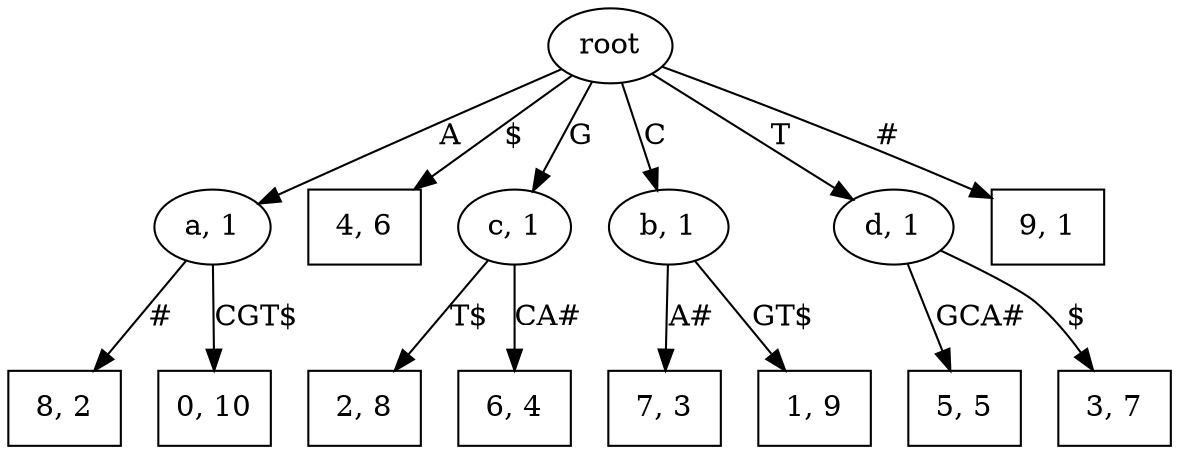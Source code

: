 digraph {
	"7, 3" [shape=box]
	"8, 2" [shape=box]
	"2, 8" [shape=box]
	"5, 5" [shape=box]
	"a, 1"
	"3, 7" [shape=box]
	root
	"6, 4" [shape=box]
	"1, 9" [shape=box]
	"0, 10" [shape=box]
	"4, 6" [shape=box]
	"c, 1"
	"b, 1"
	"d, 1"
	"9, 1" [shape=box]
	"b, 1" -> "7, 3" [label="A#"]
	root -> "c, 1" [label=G]
	"a, 1" -> "8, 2" [label="#"]
	"a, 1" -> "0, 10" [label="CGT$"]
	root -> "b, 1" [label=C]
	"d, 1" -> "3, 7" [label="$"]
	root -> "a, 1" [label=A]
	"c, 1" -> "6, 4" [label="CA#"]
	"d, 1" -> "5, 5" [label="GCA#"]
	root -> "d, 1" [label=T]
	"c, 1" -> "2, 8" [label="T$"]
	"b, 1" -> "1, 9" [label="GT$"]
	root -> "9, 1" [label="#"]
	root -> "4, 6" [label="$"]
}
